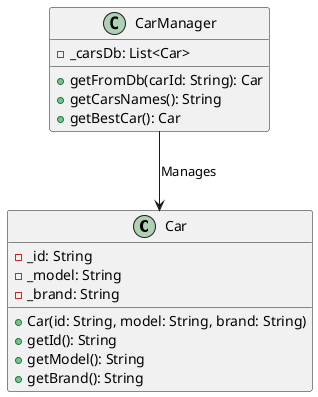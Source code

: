 @startuml carClassDiagram

class Car {
    - _id: String
    - _model: String
    - _brand: String
    + Car(id: String, model: String, brand: String)
    + getId(): String
    + getModel(): String
    + getBrand(): String
}

class CarManager {
    - _carsDb: List<Car>
    + getFromDb(carId: String): Car
    + getCarsNames(): String
    + getBestCar(): Car
}

CarManager --> Car: Manages

@enduml
